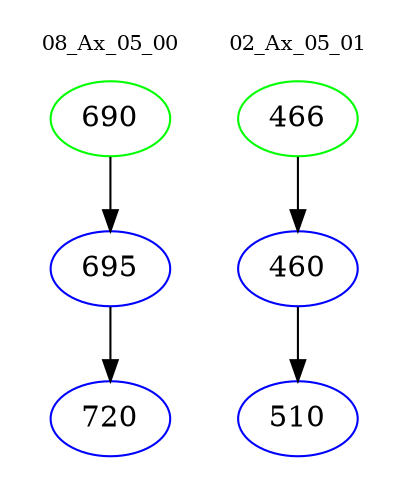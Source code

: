 digraph{
subgraph cluster_0 {
color = white
label = "08_Ax_05_00";
fontsize=10;
T0_690 [label="690", color="green"]
T0_690 -> T0_695 [color="black"]
T0_695 [label="695", color="blue"]
T0_695 -> T0_720 [color="black"]
T0_720 [label="720", color="blue"]
}
subgraph cluster_1 {
color = white
label = "02_Ax_05_01";
fontsize=10;
T1_466 [label="466", color="green"]
T1_466 -> T1_460 [color="black"]
T1_460 [label="460", color="blue"]
T1_460 -> T1_510 [color="black"]
T1_510 [label="510", color="blue"]
}
}
